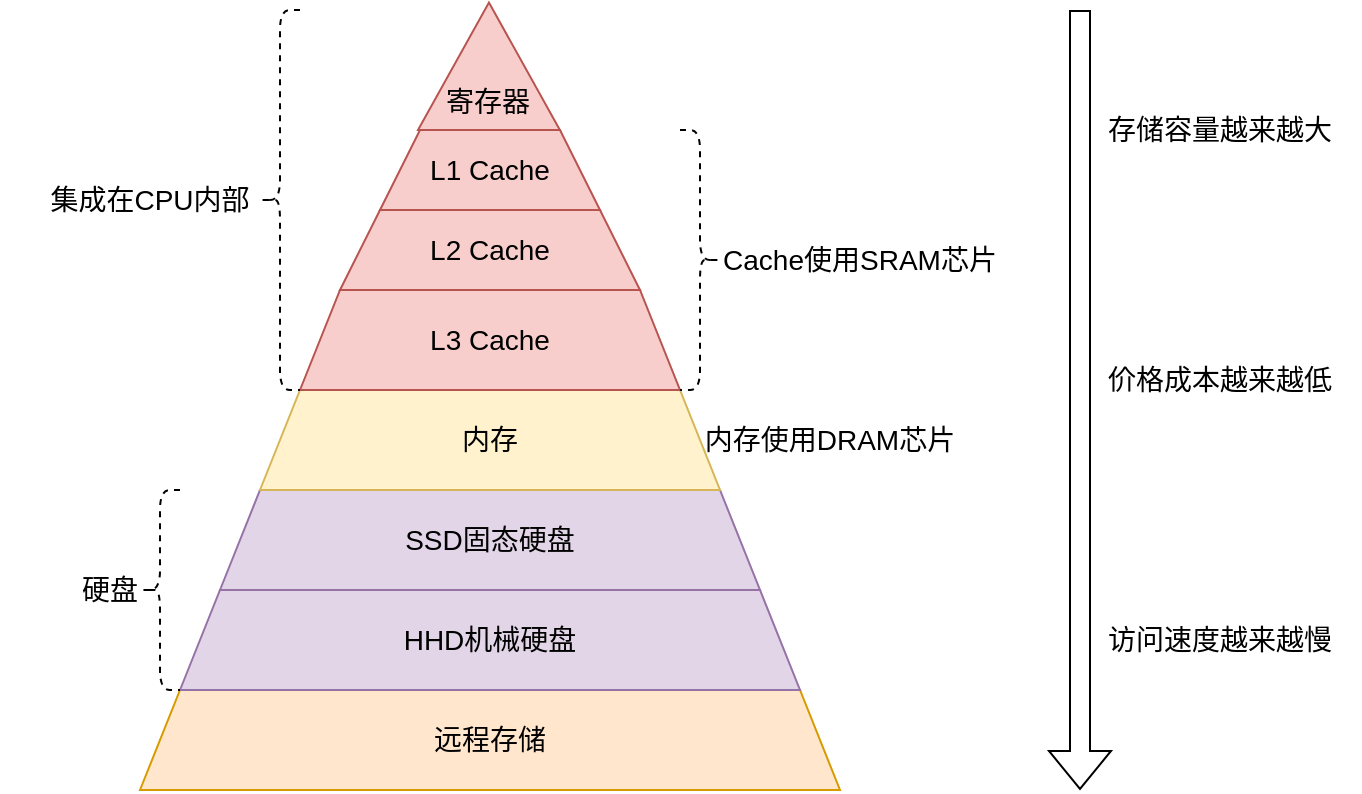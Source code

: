<mxfile version="21.6.2" type="github">
  <diagram name="第 1 页" id="jo37r0LTQQVGfIlVSVQu">
    <mxGraphModel dx="1050" dy="549" grid="1" gridSize="10" guides="1" tooltips="1" connect="1" arrows="1" fold="1" page="1" pageScale="1" pageWidth="827" pageHeight="1169" math="0" shadow="0">
      <root>
        <mxCell id="0" />
        <mxCell id="1" parent="0" />
        <mxCell id="7EBY24ZoCq5tD4-30C8f-9" value="远程存储" style="shape=trapezoid;perimeter=trapezoidPerimeter;whiteSpace=wrap;html=1;fixedSize=1;fontSize=14;fillColor=#ffe6cc;strokeColor=#d79b00;" vertex="1" parent="1">
          <mxGeometry x="110" y="740" width="350" height="50" as="geometry" />
        </mxCell>
        <mxCell id="7EBY24ZoCq5tD4-30C8f-10" value="HHD机械硬盘" style="shape=trapezoid;perimeter=trapezoidPerimeter;whiteSpace=wrap;html=1;fixedSize=1;fontSize=14;fillColor=#e1d5e7;strokeColor=#9673a6;" vertex="1" parent="1">
          <mxGeometry x="130" y="690" width="310" height="50" as="geometry" />
        </mxCell>
        <mxCell id="7EBY24ZoCq5tD4-30C8f-11" value="SSD固态硬盘" style="shape=trapezoid;perimeter=trapezoidPerimeter;whiteSpace=wrap;html=1;fixedSize=1;fontSize=14;fillColor=#e1d5e7;strokeColor=#9673a6;" vertex="1" parent="1">
          <mxGeometry x="150" y="640" width="270" height="50" as="geometry" />
        </mxCell>
        <mxCell id="7EBY24ZoCq5tD4-30C8f-12" value="内存" style="shape=trapezoid;perimeter=trapezoidPerimeter;whiteSpace=wrap;html=1;fixedSize=1;fontSize=14;fillColor=#fff2cc;strokeColor=#d6b656;" vertex="1" parent="1">
          <mxGeometry x="170" y="590" width="230" height="50" as="geometry" />
        </mxCell>
        <mxCell id="7EBY24ZoCq5tD4-30C8f-13" value="L3 Cache" style="shape=trapezoid;perimeter=trapezoidPerimeter;whiteSpace=wrap;html=1;fixedSize=1;fontSize=14;fillColor=#f8cecc;strokeColor=#b85450;" vertex="1" parent="1">
          <mxGeometry x="190" y="540" width="190" height="50" as="geometry" />
        </mxCell>
        <mxCell id="7EBY24ZoCq5tD4-30C8f-14" value="L2 Cache" style="shape=trapezoid;perimeter=trapezoidPerimeter;whiteSpace=wrap;html=1;fixedSize=1;fontSize=14;fillColor=#f8cecc;strokeColor=#b85450;" vertex="1" parent="1">
          <mxGeometry x="210" y="500" width="150" height="40" as="geometry" />
        </mxCell>
        <mxCell id="7EBY24ZoCq5tD4-30C8f-15" value="L1 Cache" style="shape=trapezoid;perimeter=trapezoidPerimeter;whiteSpace=wrap;html=1;fixedSize=1;fontSize=14;fillColor=#f8cecc;strokeColor=#b85450;" vertex="1" parent="1">
          <mxGeometry x="230" y="460" width="110" height="40" as="geometry" />
        </mxCell>
        <mxCell id="7EBY24ZoCq5tD4-30C8f-17" value="" style="triangle;whiteSpace=wrap;html=1;rotation=-90;fontSize=14;fillColor=#f8cecc;strokeColor=#b85450;" vertex="1" parent="1">
          <mxGeometry x="252.6" y="392.66" width="63.75" height="70.93" as="geometry" />
        </mxCell>
        <mxCell id="7EBY24ZoCq5tD4-30C8f-18" value="寄存器" style="text;html=1;strokeColor=none;fillColor=none;align=center;verticalAlign=middle;whiteSpace=wrap;rounded=0;fontSize=14;" vertex="1" parent="1">
          <mxGeometry x="254" y="431" width="60" height="30" as="geometry" />
        </mxCell>
        <mxCell id="7EBY24ZoCq5tD4-30C8f-22" value="" style="shape=curlyBracket;whiteSpace=wrap;html=1;rounded=1;labelPosition=left;verticalLabelPosition=middle;align=right;verticalAlign=middle;fontSize=14;dashed=1;" vertex="1" parent="1">
          <mxGeometry x="170" y="400" width="20" height="190" as="geometry" />
        </mxCell>
        <mxCell id="7EBY24ZoCq5tD4-30C8f-23" value="&lt;font style=&quot;font-size: 14px;&quot;&gt;集成在CPU内部&lt;/font&gt;" style="text;html=1;strokeColor=none;fillColor=none;align=center;verticalAlign=middle;whiteSpace=wrap;rounded=0;fontSize=14;" vertex="1" parent="1">
          <mxGeometry x="60" y="480" width="110" height="30" as="geometry" />
        </mxCell>
        <mxCell id="7EBY24ZoCq5tD4-30C8f-24" value="" style="shape=curlyBracket;whiteSpace=wrap;html=1;rounded=1;labelPosition=left;verticalLabelPosition=middle;align=right;verticalAlign=middle;fontSize=14;dashed=1;" vertex="1" parent="1">
          <mxGeometry x="110" y="640" width="20" height="100" as="geometry" />
        </mxCell>
        <mxCell id="7EBY24ZoCq5tD4-30C8f-26" value="&lt;font style=&quot;font-size: 14px;&quot;&gt;硬盘&lt;/font&gt;" style="text;html=1;strokeColor=none;fillColor=none;align=center;verticalAlign=middle;whiteSpace=wrap;rounded=0;fontSize=14;" vertex="1" parent="1">
          <mxGeometry x="40" y="675" width="110" height="30" as="geometry" />
        </mxCell>
        <mxCell id="7EBY24ZoCq5tD4-30C8f-27" style="edgeStyle=orthogonalEdgeStyle;rounded=0;orthogonalLoop=1;jettySize=auto;html=1;exitX=0.5;exitY=1;exitDx=0;exitDy=0;fontSize=14;" edge="1" parent="1" source="7EBY24ZoCq5tD4-30C8f-26" target="7EBY24ZoCq5tD4-30C8f-26">
          <mxGeometry relative="1" as="geometry" />
        </mxCell>
        <mxCell id="7EBY24ZoCq5tD4-30C8f-28" value="" style="shape=curlyBracket;whiteSpace=wrap;html=1;rounded=1;flipH=1;labelPosition=right;verticalLabelPosition=middle;align=left;verticalAlign=middle;fontSize=14;dashed=1;" vertex="1" parent="1">
          <mxGeometry x="380" y="460" width="20" height="130" as="geometry" />
        </mxCell>
        <mxCell id="7EBY24ZoCq5tD4-30C8f-29" value="Cache使用SRAM芯片" style="text;html=1;strokeColor=none;fillColor=none;align=center;verticalAlign=middle;whiteSpace=wrap;rounded=0;fontSize=14;" vertex="1" parent="1">
          <mxGeometry x="400" y="510" width="140" height="30" as="geometry" />
        </mxCell>
        <mxCell id="7EBY24ZoCq5tD4-30C8f-30" value="内存使用DRAM芯片" style="text;html=1;strokeColor=none;fillColor=none;align=center;verticalAlign=middle;whiteSpace=wrap;rounded=0;fontSize=14;" vertex="1" parent="1">
          <mxGeometry x="390" y="600" width="130" height="30" as="geometry" />
        </mxCell>
        <mxCell id="7EBY24ZoCq5tD4-30C8f-31" value="" style="shape=flexArrow;endArrow=classic;html=1;rounded=0;fontSize=14;" edge="1" parent="1">
          <mxGeometry width="50" height="50" relative="1" as="geometry">
            <mxPoint x="580" y="400" as="sourcePoint" />
            <mxPoint x="580" y="790" as="targetPoint" />
          </mxGeometry>
        </mxCell>
        <mxCell id="7EBY24ZoCq5tD4-30C8f-32" value="存储容量越来越大" style="text;html=1;strokeColor=none;fillColor=none;align=center;verticalAlign=middle;whiteSpace=wrap;rounded=0;fontSize=14;" vertex="1" parent="1">
          <mxGeometry x="580" y="445" width="140" height="30" as="geometry" />
        </mxCell>
        <mxCell id="7EBY24ZoCq5tD4-30C8f-33" value="价格成本越来越低" style="text;html=1;strokeColor=none;fillColor=none;align=center;verticalAlign=middle;whiteSpace=wrap;rounded=0;fontSize=14;" vertex="1" parent="1">
          <mxGeometry x="580" y="570" width="140" height="30" as="geometry" />
        </mxCell>
        <mxCell id="7EBY24ZoCq5tD4-30C8f-34" value="访问速度越来越慢" style="text;html=1;strokeColor=none;fillColor=none;align=center;verticalAlign=middle;whiteSpace=wrap;rounded=0;fontSize=14;" vertex="1" parent="1">
          <mxGeometry x="580" y="700" width="140" height="30" as="geometry" />
        </mxCell>
      </root>
    </mxGraphModel>
  </diagram>
</mxfile>
